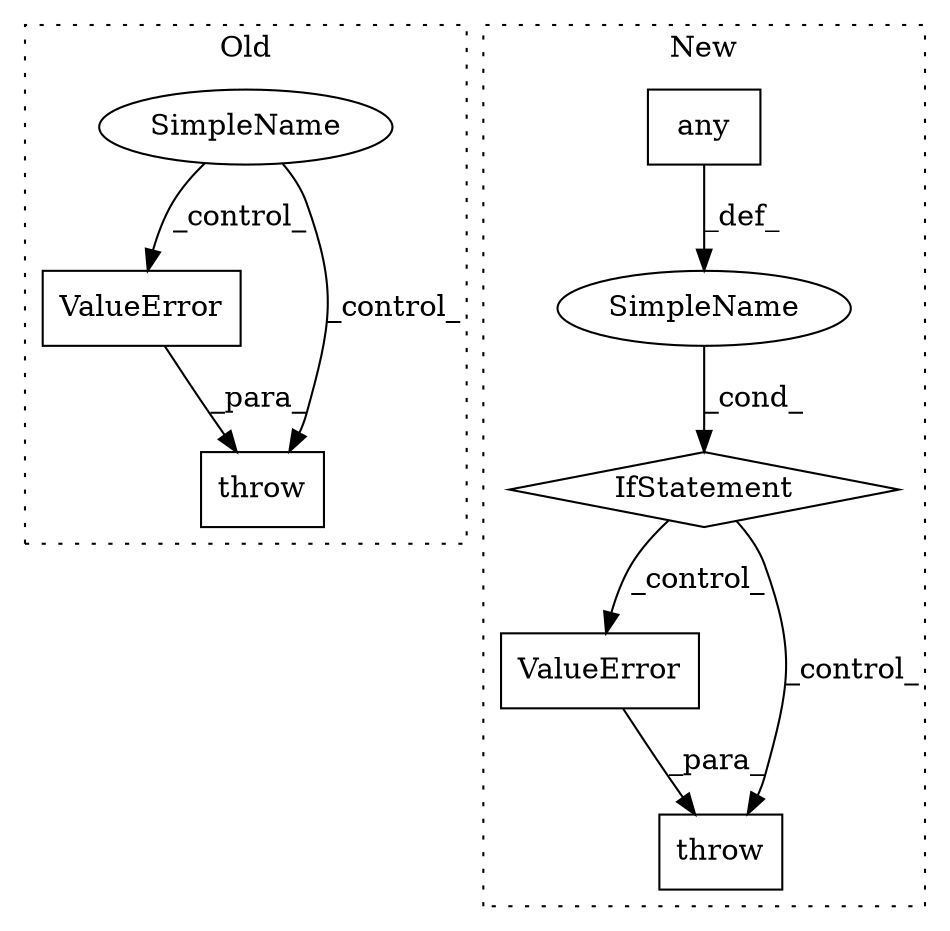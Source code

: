digraph G {
subgraph cluster0 {
1 [label="ValueError" a="32" s="2212,2342" l="11,1" shape="box"];
4 [label="SimpleName" a="42" s="" l="" shape="ellipse"];
5 [label="throw" a="53" s="2206" l="6" shape="box"];
label = "Old";
style="dotted";
}
subgraph cluster1 {
2 [label="any" a="32" s="1916,1934" l="4,1" shape="box"];
3 [label="IfStatement" a="25" s="1877,1935" l="4,2" shape="diamond"];
6 [label="ValueError" a="32" s="1951,2017" l="11,1" shape="box"];
7 [label="SimpleName" a="42" s="" l="" shape="ellipse"];
8 [label="throw" a="53" s="1945" l="6" shape="box"];
label = "New";
style="dotted";
}
1 -> 5 [label="_para_"];
2 -> 7 [label="_def_"];
3 -> 8 [label="_control_"];
3 -> 6 [label="_control_"];
4 -> 1 [label="_control_"];
4 -> 5 [label="_control_"];
6 -> 8 [label="_para_"];
7 -> 3 [label="_cond_"];
}